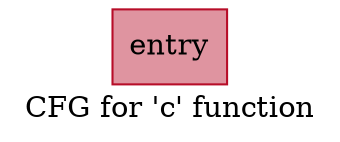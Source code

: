 digraph "CFG for 'c' function" {
	label="CFG for 'c' function";

	Node0x55665368e4e0 [shape=record,color="#b70d28ff", style=filled, fillcolor="#b70d2870",label="{entry}"];
}
